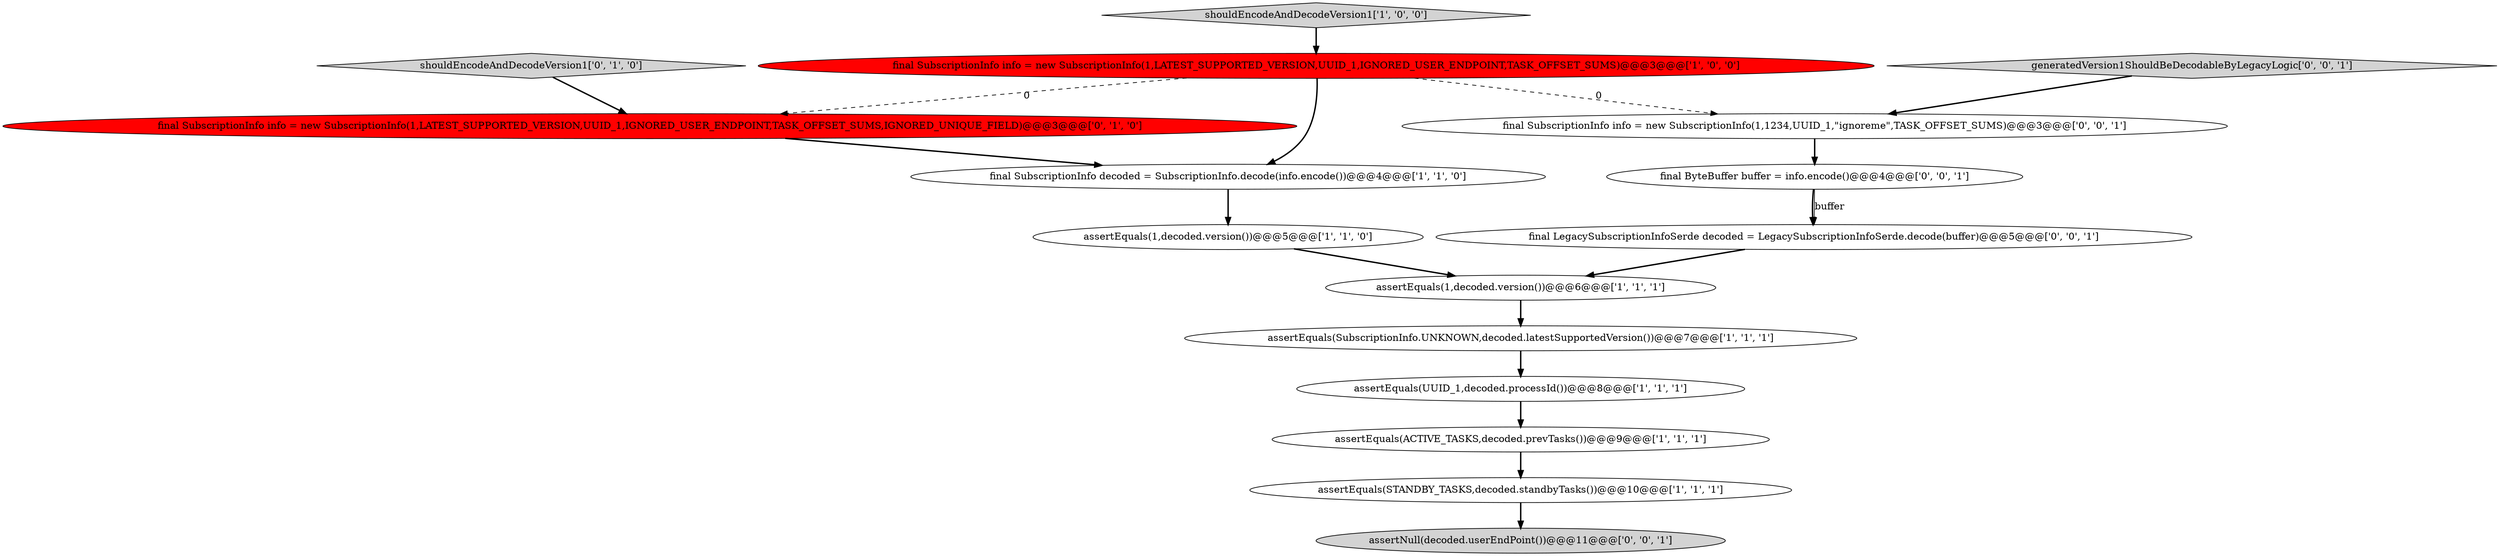 digraph {
10 [style = filled, label = "shouldEncodeAndDecodeVersion1['0', '1', '0']", fillcolor = lightgray, shape = diamond image = "AAA0AAABBB2BBB"];
4 [style = filled, label = "shouldEncodeAndDecodeVersion1['1', '0', '0']", fillcolor = lightgray, shape = diamond image = "AAA0AAABBB1BBB"];
3 [style = filled, label = "assertEquals(1,decoded.version())@@@6@@@['1', '1', '1']", fillcolor = white, shape = ellipse image = "AAA0AAABBB1BBB"];
9 [style = filled, label = "final SubscriptionInfo info = new SubscriptionInfo(1,LATEST_SUPPORTED_VERSION,UUID_1,IGNORED_USER_ENDPOINT,TASK_OFFSET_SUMS,IGNORED_UNIQUE_FIELD)@@@3@@@['0', '1', '0']", fillcolor = red, shape = ellipse image = "AAA1AAABBB2BBB"];
11 [style = filled, label = "final ByteBuffer buffer = info.encode()@@@4@@@['0', '0', '1']", fillcolor = white, shape = ellipse image = "AAA0AAABBB3BBB"];
15 [style = filled, label = "assertNull(decoded.userEndPoint())@@@11@@@['0', '0', '1']", fillcolor = lightgray, shape = ellipse image = "AAA0AAABBB3BBB"];
0 [style = filled, label = "final SubscriptionInfo info = new SubscriptionInfo(1,LATEST_SUPPORTED_VERSION,UUID_1,IGNORED_USER_ENDPOINT,TASK_OFFSET_SUMS)@@@3@@@['1', '0', '0']", fillcolor = red, shape = ellipse image = "AAA1AAABBB1BBB"];
1 [style = filled, label = "assertEquals(UUID_1,decoded.processId())@@@8@@@['1', '1', '1']", fillcolor = white, shape = ellipse image = "AAA0AAABBB1BBB"];
2 [style = filled, label = "assertEquals(STANDBY_TASKS,decoded.standbyTasks())@@@10@@@['1', '1', '1']", fillcolor = white, shape = ellipse image = "AAA0AAABBB1BBB"];
6 [style = filled, label = "assertEquals(SubscriptionInfo.UNKNOWN,decoded.latestSupportedVersion())@@@7@@@['1', '1', '1']", fillcolor = white, shape = ellipse image = "AAA0AAABBB1BBB"];
7 [style = filled, label = "assertEquals(1,decoded.version())@@@5@@@['1', '1', '0']", fillcolor = white, shape = ellipse image = "AAA0AAABBB1BBB"];
8 [style = filled, label = "assertEquals(ACTIVE_TASKS,decoded.prevTasks())@@@9@@@['1', '1', '1']", fillcolor = white, shape = ellipse image = "AAA0AAABBB1BBB"];
13 [style = filled, label = "final LegacySubscriptionInfoSerde decoded = LegacySubscriptionInfoSerde.decode(buffer)@@@5@@@['0', '0', '1']", fillcolor = white, shape = ellipse image = "AAA0AAABBB3BBB"];
14 [style = filled, label = "generatedVersion1ShouldBeDecodableByLegacyLogic['0', '0', '1']", fillcolor = lightgray, shape = diamond image = "AAA0AAABBB3BBB"];
12 [style = filled, label = "final SubscriptionInfo info = new SubscriptionInfo(1,1234,UUID_1,\"ignoreme\",TASK_OFFSET_SUMS)@@@3@@@['0', '0', '1']", fillcolor = white, shape = ellipse image = "AAA0AAABBB3BBB"];
5 [style = filled, label = "final SubscriptionInfo decoded = SubscriptionInfo.decode(info.encode())@@@4@@@['1', '1', '0']", fillcolor = white, shape = ellipse image = "AAA0AAABBB1BBB"];
9->5 [style = bold, label=""];
6->1 [style = bold, label=""];
5->7 [style = bold, label=""];
3->6 [style = bold, label=""];
10->9 [style = bold, label=""];
14->12 [style = bold, label=""];
1->8 [style = bold, label=""];
0->9 [style = dashed, label="0"];
0->12 [style = dashed, label="0"];
13->3 [style = bold, label=""];
8->2 [style = bold, label=""];
11->13 [style = solid, label="buffer"];
7->3 [style = bold, label=""];
11->13 [style = bold, label=""];
2->15 [style = bold, label=""];
4->0 [style = bold, label=""];
0->5 [style = bold, label=""];
12->11 [style = bold, label=""];
}
